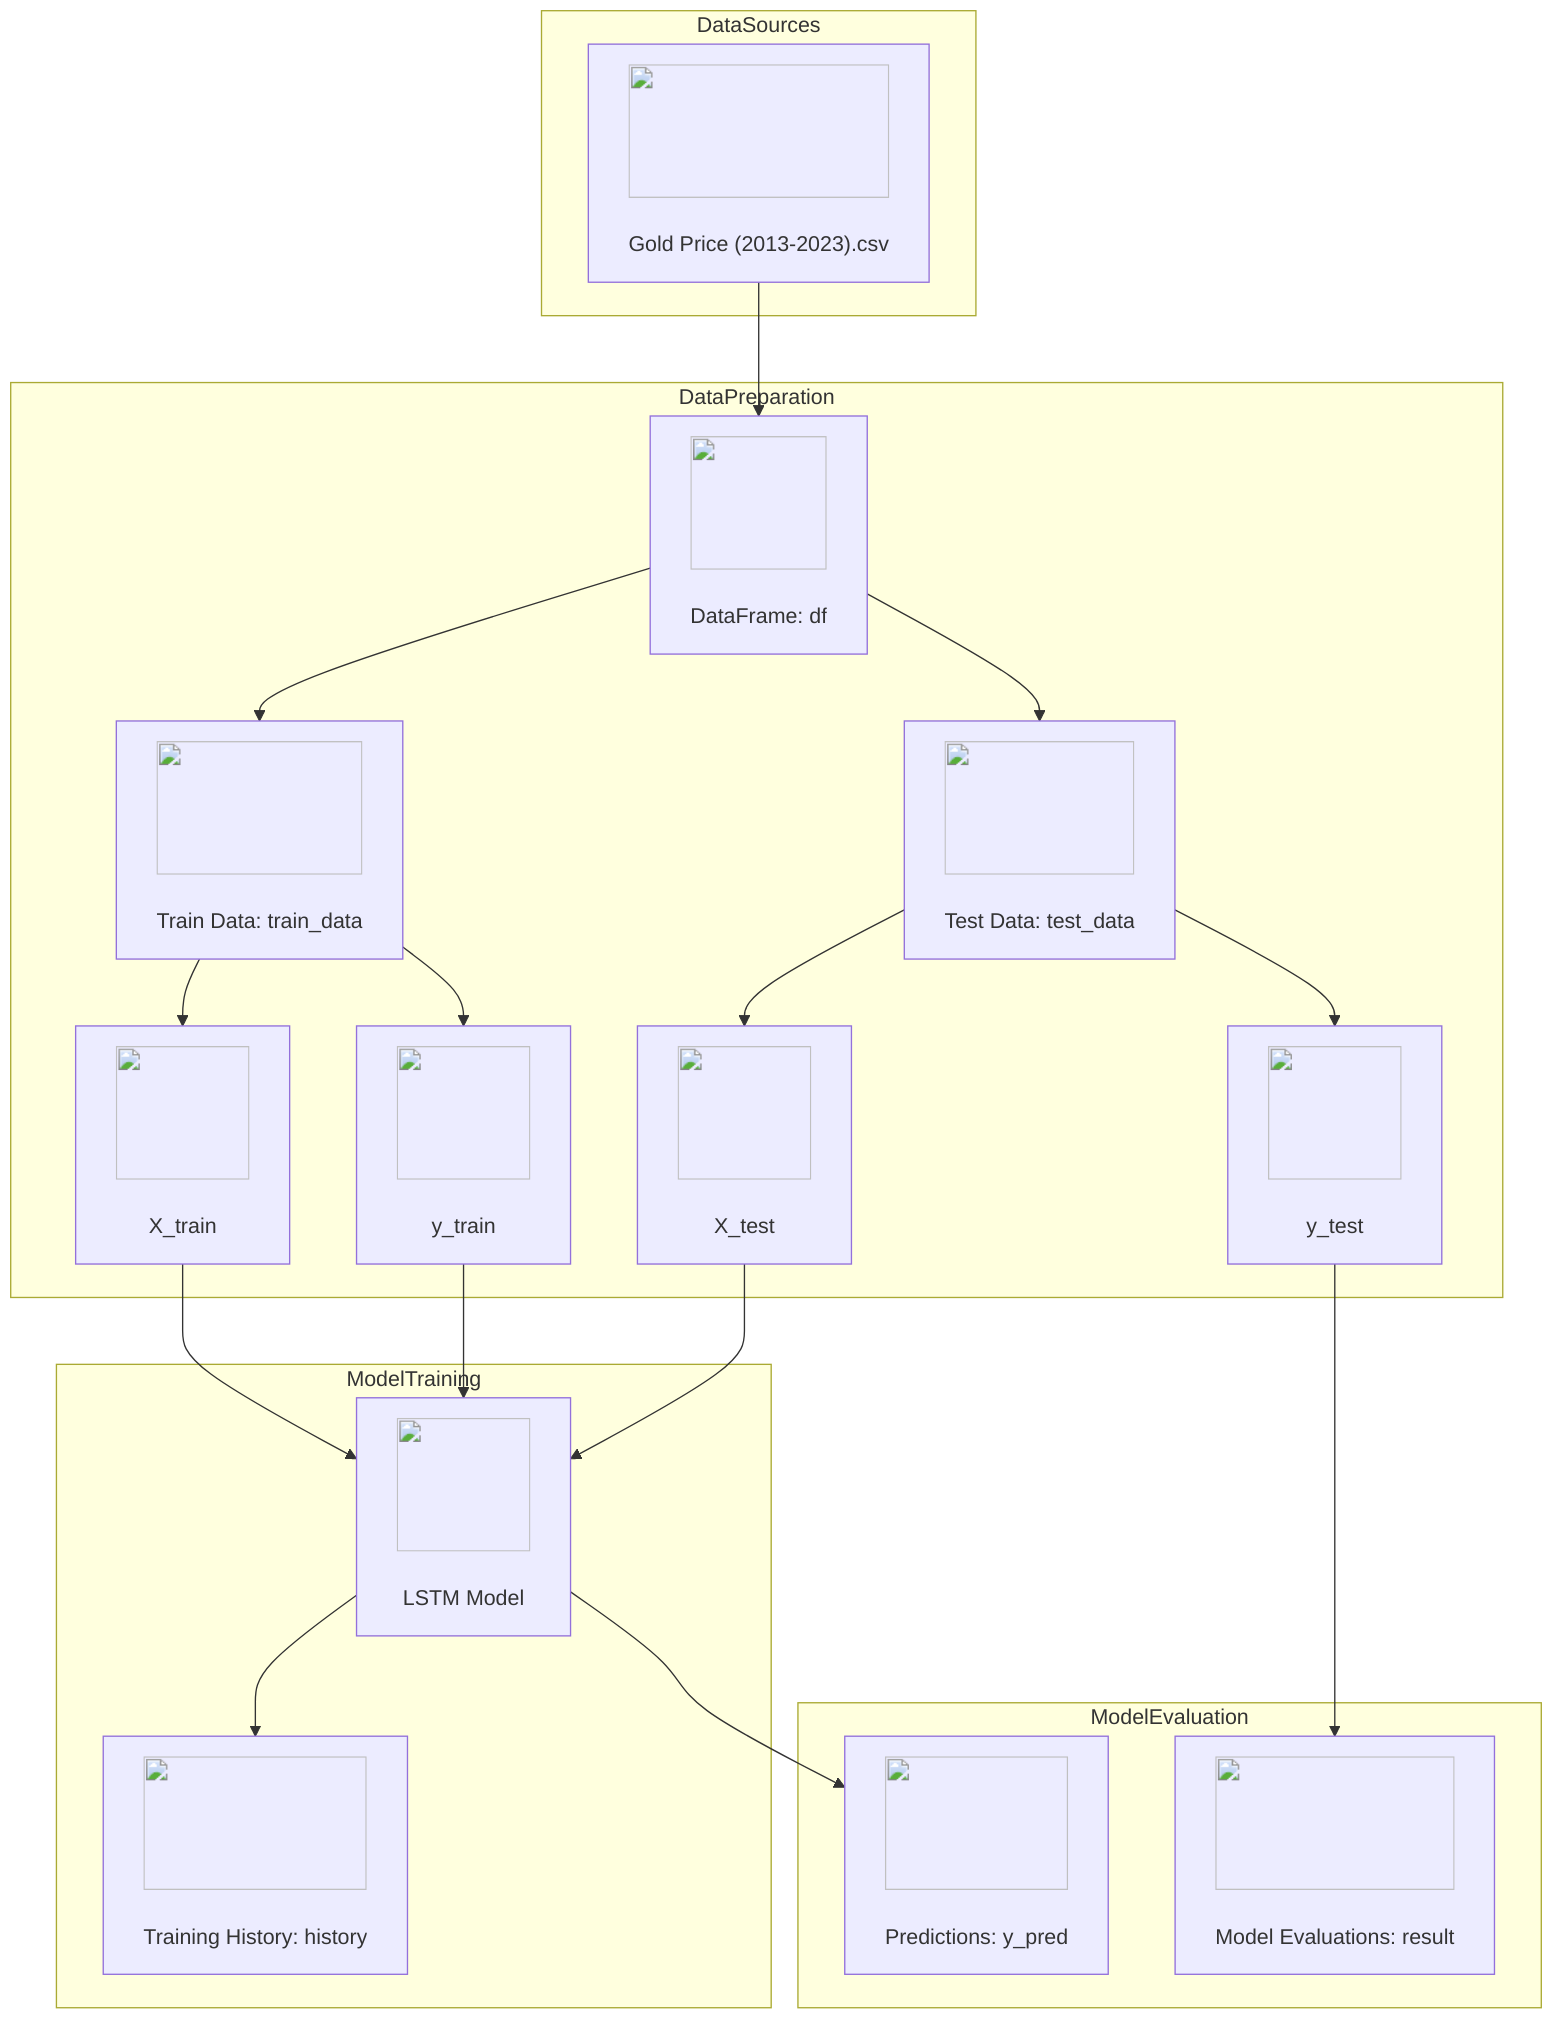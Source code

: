 flowchart TD
    subgraph DataSources
        A["<img src='icons/file.svg' width=100 height=100/> <br/> Gold Price (2013-2023).csv"]
        %% A: Represents the raw data source containing historical gold prices
    end
    subgraph DataPreparation
        B["<img src='icons/table.svg' width=100 height=100/> <br/> DataFrame: df"]
        C["<img src='icons/row_split.svg' width=100 height=100/> <br/> Train Data: train_data"]
        D["<img src='icons/row_split.svg' width=100 height=100/> <br/> Test Data: test_data"]
        E["<img src='icons/column_split.svg' width=100 height=100/> <br/> X_train"]
        F["<img src='icons/column_split.svg' width=100 height=100/> <br/> y_train"]
        G["<img src='icons/column_split.svg' width=100 height=100/> <br/> X_test"]
        H["<img src='icons/column_split.svg' width=100 height=100/> <br/> y_test"]
        A --> B
        B --> C
        B --> D
        C --> E
        C --> F
        D --> G
        D --> H
        %% B: Contains cleaned data
        %% C: Scaled train data from df
        %% D: Scaled test data from df
        %% E: Input features for LSTM
        %% F: Target values for LSTM
        %% G: Input features for test evaluation
        %% H: Target values for test evaluation
    end
    subgraph ModelTraining
        I["<img src='icons/brain.svg' width=100 height=100/> <br/> LSTM Model"]
        J["<img src='icons/file.svg' width=100 height=100/> <br/> Training History: history"]
        E --> I
        F --> I
        I --> J
        %% I: LSTM model with specified hyperparameters
        %% J: Training history with loss metrics
    end
    subgraph ModelEvaluation
        K["<img src='icons/file.svg' width=100 height=100/> <br/> Model Evaluations: result"]
        L["<img src='icons/file.svg' width=100 height=100/> <br/> Predictions: y_pred"]
        G --> I
        H --> K
        I --> L
        %% K: Evaluation results showing the model's test loss
        %% L: Predictions made by the model
    end
